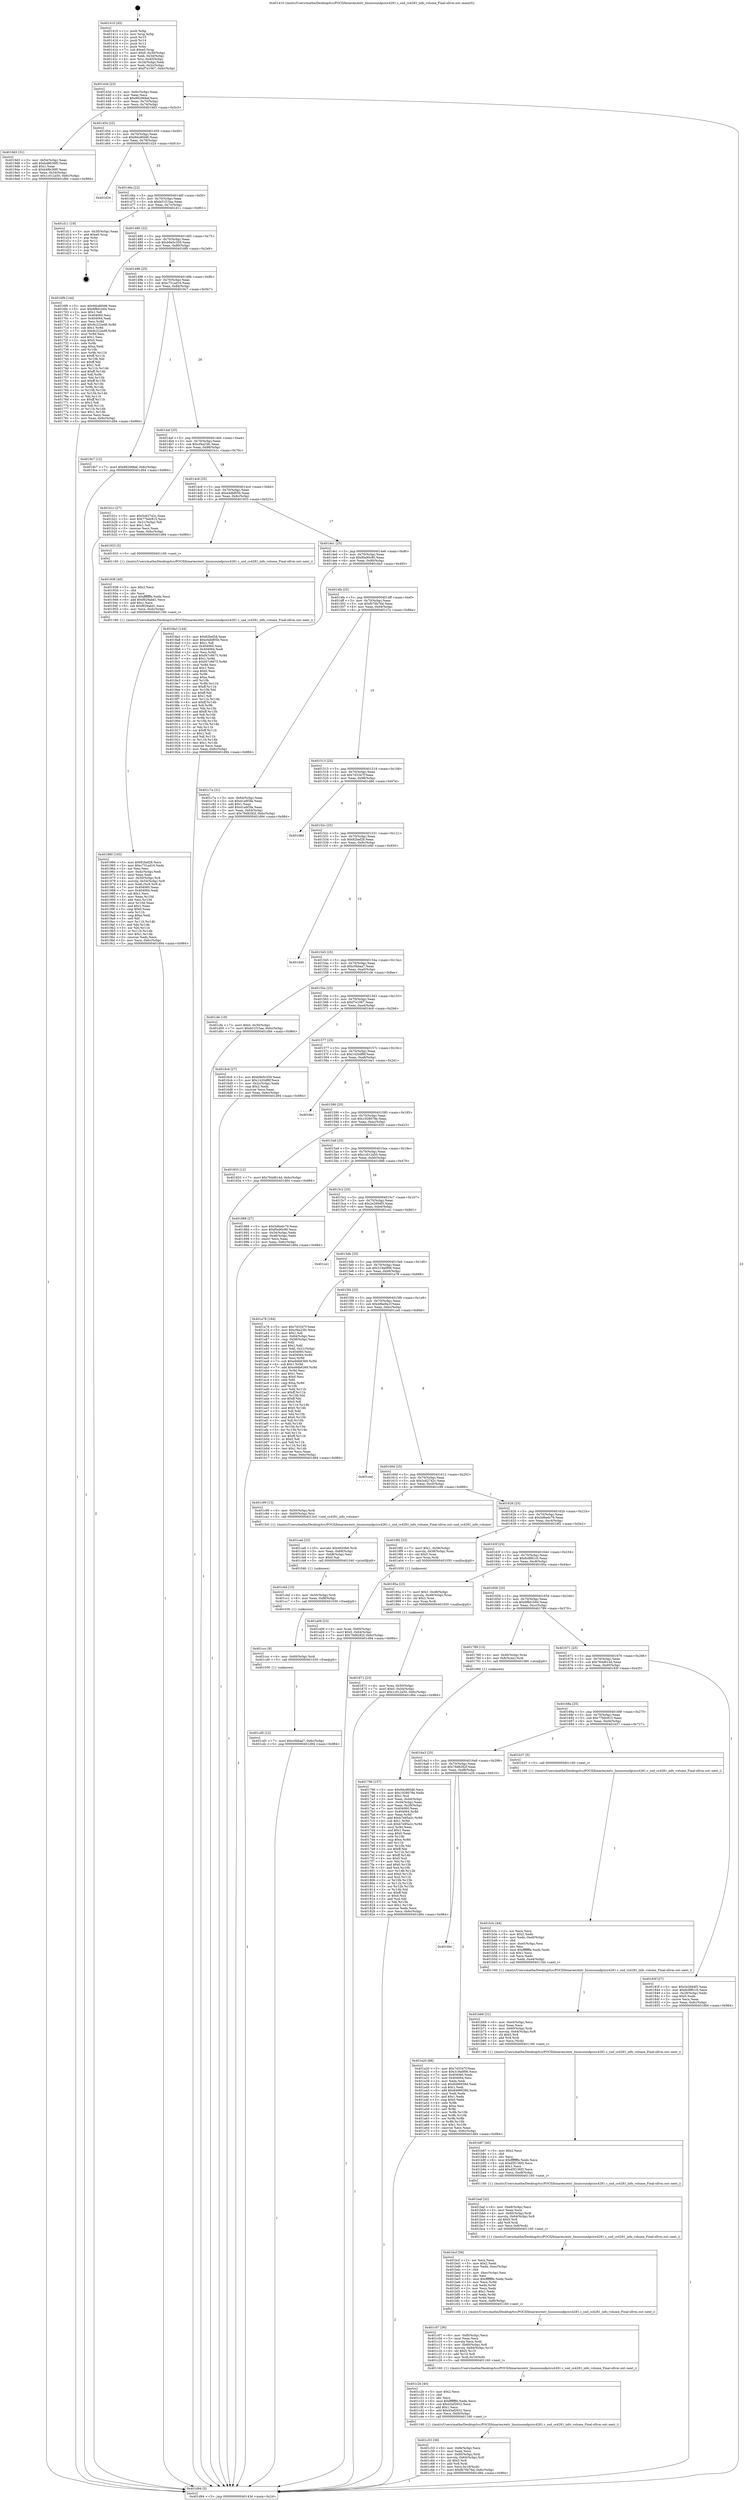 digraph "0x401410" {
  label = "0x401410 (/mnt/c/Users/mathe/Desktop/tcc/POCII/binaries/extr_linuxsoundpcics4281.c_snd_cs4281_info_volume_Final-ollvm.out::main(0))"
  labelloc = "t"
  node[shape=record]

  Entry [label="",width=0.3,height=0.3,shape=circle,fillcolor=black,style=filled]
  "0x40143d" [label="{
     0x40143d [23]\l
     | [instrs]\l
     &nbsp;&nbsp;0x40143d \<+3\>: mov -0x6c(%rbp),%eax\l
     &nbsp;&nbsp;0x401440 \<+2\>: mov %eax,%ecx\l
     &nbsp;&nbsp;0x401442 \<+6\>: sub $0x882068af,%ecx\l
     &nbsp;&nbsp;0x401448 \<+3\>: mov %eax,-0x70(%rbp)\l
     &nbsp;&nbsp;0x40144b \<+3\>: mov %ecx,-0x74(%rbp)\l
     &nbsp;&nbsp;0x40144e \<+6\>: je 00000000004019d3 \<main+0x5c3\>\l
  }"]
  "0x4019d3" [label="{
     0x4019d3 [31]\l
     | [instrs]\l
     &nbsp;&nbsp;0x4019d3 \<+3\>: mov -0x54(%rbp),%eax\l
     &nbsp;&nbsp;0x4019d6 \<+5\>: add $0xb48b36f0,%eax\l
     &nbsp;&nbsp;0x4019db \<+3\>: add $0x1,%eax\l
     &nbsp;&nbsp;0x4019de \<+5\>: sub $0xb48b36f0,%eax\l
     &nbsp;&nbsp;0x4019e3 \<+3\>: mov %eax,-0x54(%rbp)\l
     &nbsp;&nbsp;0x4019e6 \<+7\>: movl $0x1c012a50,-0x6c(%rbp)\l
     &nbsp;&nbsp;0x4019ed \<+5\>: jmp 0000000000401d94 \<main+0x984\>\l
  }"]
  "0x401454" [label="{
     0x401454 [22]\l
     | [instrs]\l
     &nbsp;&nbsp;0x401454 \<+5\>: jmp 0000000000401459 \<main+0x49\>\l
     &nbsp;&nbsp;0x401459 \<+3\>: mov -0x70(%rbp),%eax\l
     &nbsp;&nbsp;0x40145c \<+5\>: sub $0x9dcd60d6,%eax\l
     &nbsp;&nbsp;0x401461 \<+3\>: mov %eax,-0x78(%rbp)\l
     &nbsp;&nbsp;0x401464 \<+6\>: je 0000000000401d24 \<main+0x914\>\l
  }"]
  Exit [label="",width=0.3,height=0.3,shape=circle,fillcolor=black,style=filled,peripheries=2]
  "0x401d24" [label="{
     0x401d24\l
  }", style=dashed]
  "0x40146a" [label="{
     0x40146a [22]\l
     | [instrs]\l
     &nbsp;&nbsp;0x40146a \<+5\>: jmp 000000000040146f \<main+0x5f\>\l
     &nbsp;&nbsp;0x40146f \<+3\>: mov -0x70(%rbp),%eax\l
     &nbsp;&nbsp;0x401472 \<+5\>: sub $0xb51f15aa,%eax\l
     &nbsp;&nbsp;0x401477 \<+3\>: mov %eax,-0x7c(%rbp)\l
     &nbsp;&nbsp;0x40147a \<+6\>: je 0000000000401d11 \<main+0x901\>\l
  }"]
  "0x401cd5" [label="{
     0x401cd5 [12]\l
     | [instrs]\l
     &nbsp;&nbsp;0x401cd5 \<+7\>: movl $0xc0bbaa7,-0x6c(%rbp)\l
     &nbsp;&nbsp;0x401cdc \<+5\>: jmp 0000000000401d94 \<main+0x984\>\l
  }"]
  "0x401d11" [label="{
     0x401d11 [19]\l
     | [instrs]\l
     &nbsp;&nbsp;0x401d11 \<+3\>: mov -0x30(%rbp),%eax\l
     &nbsp;&nbsp;0x401d14 \<+7\>: add $0xe0,%rsp\l
     &nbsp;&nbsp;0x401d1b \<+1\>: pop %rbx\l
     &nbsp;&nbsp;0x401d1c \<+2\>: pop %r12\l
     &nbsp;&nbsp;0x401d1e \<+2\>: pop %r14\l
     &nbsp;&nbsp;0x401d20 \<+2\>: pop %r15\l
     &nbsp;&nbsp;0x401d22 \<+1\>: pop %rbp\l
     &nbsp;&nbsp;0x401d23 \<+1\>: ret\l
  }"]
  "0x401480" [label="{
     0x401480 [22]\l
     | [instrs]\l
     &nbsp;&nbsp;0x401480 \<+5\>: jmp 0000000000401485 \<main+0x75\>\l
     &nbsp;&nbsp;0x401485 \<+3\>: mov -0x70(%rbp),%eax\l
     &nbsp;&nbsp;0x401488 \<+5\>: sub $0xb9e5c359,%eax\l
     &nbsp;&nbsp;0x40148d \<+3\>: mov %eax,-0x80(%rbp)\l
     &nbsp;&nbsp;0x401490 \<+6\>: je 00000000004016f9 \<main+0x2e9\>\l
  }"]
  "0x401ccc" [label="{
     0x401ccc [9]\l
     | [instrs]\l
     &nbsp;&nbsp;0x401ccc \<+4\>: mov -0x60(%rbp),%rdi\l
     &nbsp;&nbsp;0x401cd0 \<+5\>: call 0000000000401030 \<free@plt\>\l
     | [calls]\l
     &nbsp;&nbsp;0x401030 \{1\} (unknown)\l
  }"]
  "0x4016f9" [label="{
     0x4016f9 [144]\l
     | [instrs]\l
     &nbsp;&nbsp;0x4016f9 \<+5\>: mov $0x9dcd60d6,%eax\l
     &nbsp;&nbsp;0x4016fe \<+5\>: mov $0x6f8d1b94,%ecx\l
     &nbsp;&nbsp;0x401703 \<+2\>: mov $0x1,%dl\l
     &nbsp;&nbsp;0x401705 \<+7\>: mov 0x404060,%esi\l
     &nbsp;&nbsp;0x40170c \<+7\>: mov 0x404064,%edi\l
     &nbsp;&nbsp;0x401713 \<+3\>: mov %esi,%r8d\l
     &nbsp;&nbsp;0x401716 \<+7\>: add $0x9c222ed9,%r8d\l
     &nbsp;&nbsp;0x40171d \<+4\>: sub $0x1,%r8d\l
     &nbsp;&nbsp;0x401721 \<+7\>: sub $0x9c222ed9,%r8d\l
     &nbsp;&nbsp;0x401728 \<+4\>: imul %r8d,%esi\l
     &nbsp;&nbsp;0x40172c \<+3\>: and $0x1,%esi\l
     &nbsp;&nbsp;0x40172f \<+3\>: cmp $0x0,%esi\l
     &nbsp;&nbsp;0x401732 \<+4\>: sete %r9b\l
     &nbsp;&nbsp;0x401736 \<+3\>: cmp $0xa,%edi\l
     &nbsp;&nbsp;0x401739 \<+4\>: setl %r10b\l
     &nbsp;&nbsp;0x40173d \<+3\>: mov %r9b,%r11b\l
     &nbsp;&nbsp;0x401740 \<+4\>: xor $0xff,%r11b\l
     &nbsp;&nbsp;0x401744 \<+3\>: mov %r10b,%bl\l
     &nbsp;&nbsp;0x401747 \<+3\>: xor $0xff,%bl\l
     &nbsp;&nbsp;0x40174a \<+3\>: xor $0x1,%dl\l
     &nbsp;&nbsp;0x40174d \<+3\>: mov %r11b,%r14b\l
     &nbsp;&nbsp;0x401750 \<+4\>: and $0xff,%r14b\l
     &nbsp;&nbsp;0x401754 \<+3\>: and %dl,%r9b\l
     &nbsp;&nbsp;0x401757 \<+3\>: mov %bl,%r15b\l
     &nbsp;&nbsp;0x40175a \<+4\>: and $0xff,%r15b\l
     &nbsp;&nbsp;0x40175e \<+3\>: and %dl,%r10b\l
     &nbsp;&nbsp;0x401761 \<+3\>: or %r9b,%r14b\l
     &nbsp;&nbsp;0x401764 \<+3\>: or %r10b,%r15b\l
     &nbsp;&nbsp;0x401767 \<+3\>: xor %r15b,%r14b\l
     &nbsp;&nbsp;0x40176a \<+3\>: or %bl,%r11b\l
     &nbsp;&nbsp;0x40176d \<+4\>: xor $0xff,%r11b\l
     &nbsp;&nbsp;0x401771 \<+3\>: or $0x1,%dl\l
     &nbsp;&nbsp;0x401774 \<+3\>: and %dl,%r11b\l
     &nbsp;&nbsp;0x401777 \<+3\>: or %r11b,%r14b\l
     &nbsp;&nbsp;0x40177a \<+4\>: test $0x1,%r14b\l
     &nbsp;&nbsp;0x40177e \<+3\>: cmovne %ecx,%eax\l
     &nbsp;&nbsp;0x401781 \<+3\>: mov %eax,-0x6c(%rbp)\l
     &nbsp;&nbsp;0x401784 \<+5\>: jmp 0000000000401d94 \<main+0x984\>\l
  }"]
  "0x401496" [label="{
     0x401496 [25]\l
     | [instrs]\l
     &nbsp;&nbsp;0x401496 \<+5\>: jmp 000000000040149b \<main+0x8b\>\l
     &nbsp;&nbsp;0x40149b \<+3\>: mov -0x70(%rbp),%eax\l
     &nbsp;&nbsp;0x40149e \<+5\>: sub $0xc731ad16,%eax\l
     &nbsp;&nbsp;0x4014a3 \<+6\>: mov %eax,-0x84(%rbp)\l
     &nbsp;&nbsp;0x4014a9 \<+6\>: je 00000000004019c7 \<main+0x5b7\>\l
  }"]
  "0x401cbd" [label="{
     0x401cbd [15]\l
     | [instrs]\l
     &nbsp;&nbsp;0x401cbd \<+4\>: mov -0x50(%rbp),%rdi\l
     &nbsp;&nbsp;0x401cc1 \<+6\>: mov %eax,-0xf8(%rbp)\l
     &nbsp;&nbsp;0x401cc7 \<+5\>: call 0000000000401030 \<free@plt\>\l
     | [calls]\l
     &nbsp;&nbsp;0x401030 \{1\} (unknown)\l
  }"]
  "0x4019c7" [label="{
     0x4019c7 [12]\l
     | [instrs]\l
     &nbsp;&nbsp;0x4019c7 \<+7\>: movl $0x882068af,-0x6c(%rbp)\l
     &nbsp;&nbsp;0x4019ce \<+5\>: jmp 0000000000401d94 \<main+0x984\>\l
  }"]
  "0x4014af" [label="{
     0x4014af [25]\l
     | [instrs]\l
     &nbsp;&nbsp;0x4014af \<+5\>: jmp 00000000004014b4 \<main+0xa4\>\l
     &nbsp;&nbsp;0x4014b4 \<+3\>: mov -0x70(%rbp),%eax\l
     &nbsp;&nbsp;0x4014b7 \<+5\>: sub $0xcf4a23fc,%eax\l
     &nbsp;&nbsp;0x4014bc \<+6\>: mov %eax,-0x88(%rbp)\l
     &nbsp;&nbsp;0x4014c2 \<+6\>: je 0000000000401b1c \<main+0x70c\>\l
  }"]
  "0x401ca6" [label="{
     0x401ca6 [23]\l
     | [instrs]\l
     &nbsp;&nbsp;0x401ca6 \<+10\>: movabs $0x4020b6,%rdi\l
     &nbsp;&nbsp;0x401cb0 \<+3\>: mov %eax,-0x68(%rbp)\l
     &nbsp;&nbsp;0x401cb3 \<+3\>: mov -0x68(%rbp),%esi\l
     &nbsp;&nbsp;0x401cb6 \<+2\>: mov $0x0,%al\l
     &nbsp;&nbsp;0x401cb8 \<+5\>: call 0000000000401040 \<printf@plt\>\l
     | [calls]\l
     &nbsp;&nbsp;0x401040 \{1\} (unknown)\l
  }"]
  "0x401b1c" [label="{
     0x401b1c [27]\l
     | [instrs]\l
     &nbsp;&nbsp;0x401b1c \<+5\>: mov $0x5c62742c,%eax\l
     &nbsp;&nbsp;0x401b21 \<+5\>: mov $0x77bdc915,%ecx\l
     &nbsp;&nbsp;0x401b26 \<+3\>: mov -0x21(%rbp),%dl\l
     &nbsp;&nbsp;0x401b29 \<+3\>: test $0x1,%dl\l
     &nbsp;&nbsp;0x401b2c \<+3\>: cmovne %ecx,%eax\l
     &nbsp;&nbsp;0x401b2f \<+3\>: mov %eax,-0x6c(%rbp)\l
     &nbsp;&nbsp;0x401b32 \<+5\>: jmp 0000000000401d94 \<main+0x984\>\l
  }"]
  "0x4014c8" [label="{
     0x4014c8 [25]\l
     | [instrs]\l
     &nbsp;&nbsp;0x4014c8 \<+5\>: jmp 00000000004014cd \<main+0xbd\>\l
     &nbsp;&nbsp;0x4014cd \<+3\>: mov -0x70(%rbp),%eax\l
     &nbsp;&nbsp;0x4014d0 \<+5\>: sub $0xe4dbf05b,%eax\l
     &nbsp;&nbsp;0x4014d5 \<+6\>: mov %eax,-0x8c(%rbp)\l
     &nbsp;&nbsp;0x4014db \<+6\>: je 0000000000401933 \<main+0x523\>\l
  }"]
  "0x401c53" [label="{
     0x401c53 [39]\l
     | [instrs]\l
     &nbsp;&nbsp;0x401c53 \<+6\>: mov -0xf4(%rbp),%ecx\l
     &nbsp;&nbsp;0x401c59 \<+3\>: imul %eax,%ecx\l
     &nbsp;&nbsp;0x401c5c \<+4\>: mov -0x60(%rbp),%rdi\l
     &nbsp;&nbsp;0x401c60 \<+4\>: movslq -0x64(%rbp),%r8\l
     &nbsp;&nbsp;0x401c64 \<+4\>: shl $0x5,%r8\l
     &nbsp;&nbsp;0x401c68 \<+3\>: add %r8,%rdi\l
     &nbsp;&nbsp;0x401c6b \<+3\>: mov %ecx,0x18(%rdi)\l
     &nbsp;&nbsp;0x401c6e \<+7\>: movl $0xfb76b76d,-0x6c(%rbp)\l
     &nbsp;&nbsp;0x401c75 \<+5\>: jmp 0000000000401d94 \<main+0x984\>\l
  }"]
  "0x401933" [label="{
     0x401933 [5]\l
     | [instrs]\l
     &nbsp;&nbsp;0x401933 \<+5\>: call 0000000000401160 \<next_i\>\l
     | [calls]\l
     &nbsp;&nbsp;0x401160 \{1\} (/mnt/c/Users/mathe/Desktop/tcc/POCII/binaries/extr_linuxsoundpcics4281.c_snd_cs4281_info_volume_Final-ollvm.out::next_i)\l
  }"]
  "0x4014e1" [label="{
     0x4014e1 [25]\l
     | [instrs]\l
     &nbsp;&nbsp;0x4014e1 \<+5\>: jmp 00000000004014e6 \<main+0xd6\>\l
     &nbsp;&nbsp;0x4014e6 \<+3\>: mov -0x70(%rbp),%eax\l
     &nbsp;&nbsp;0x4014e9 \<+5\>: sub $0xf0a90c80,%eax\l
     &nbsp;&nbsp;0x4014ee \<+6\>: mov %eax,-0x90(%rbp)\l
     &nbsp;&nbsp;0x4014f4 \<+6\>: je 00000000004018a3 \<main+0x493\>\l
  }"]
  "0x401c2b" [label="{
     0x401c2b [40]\l
     | [instrs]\l
     &nbsp;&nbsp;0x401c2b \<+5\>: mov $0x2,%ecx\l
     &nbsp;&nbsp;0x401c30 \<+1\>: cltd\l
     &nbsp;&nbsp;0x401c31 \<+2\>: idiv %ecx\l
     &nbsp;&nbsp;0x401c33 \<+6\>: imul $0xfffffffe,%edx,%ecx\l
     &nbsp;&nbsp;0x401c39 \<+6\>: sub $0x43af2652,%ecx\l
     &nbsp;&nbsp;0x401c3f \<+3\>: add $0x1,%ecx\l
     &nbsp;&nbsp;0x401c42 \<+6\>: add $0x43af2652,%ecx\l
     &nbsp;&nbsp;0x401c48 \<+6\>: mov %ecx,-0xf4(%rbp)\l
     &nbsp;&nbsp;0x401c4e \<+5\>: call 0000000000401160 \<next_i\>\l
     | [calls]\l
     &nbsp;&nbsp;0x401160 \{1\} (/mnt/c/Users/mathe/Desktop/tcc/POCII/binaries/extr_linuxsoundpcics4281.c_snd_cs4281_info_volume_Final-ollvm.out::next_i)\l
  }"]
  "0x4018a3" [label="{
     0x4018a3 [144]\l
     | [instrs]\l
     &nbsp;&nbsp;0x4018a3 \<+5\>: mov $0x82bef28,%eax\l
     &nbsp;&nbsp;0x4018a8 \<+5\>: mov $0xe4dbf05b,%ecx\l
     &nbsp;&nbsp;0x4018ad \<+2\>: mov $0x1,%dl\l
     &nbsp;&nbsp;0x4018af \<+7\>: mov 0x404060,%esi\l
     &nbsp;&nbsp;0x4018b6 \<+7\>: mov 0x404064,%edi\l
     &nbsp;&nbsp;0x4018bd \<+3\>: mov %esi,%r8d\l
     &nbsp;&nbsp;0x4018c0 \<+7\>: add $0xf47c6675,%r8d\l
     &nbsp;&nbsp;0x4018c7 \<+4\>: sub $0x1,%r8d\l
     &nbsp;&nbsp;0x4018cb \<+7\>: sub $0xf47c6675,%r8d\l
     &nbsp;&nbsp;0x4018d2 \<+4\>: imul %r8d,%esi\l
     &nbsp;&nbsp;0x4018d6 \<+3\>: and $0x1,%esi\l
     &nbsp;&nbsp;0x4018d9 \<+3\>: cmp $0x0,%esi\l
     &nbsp;&nbsp;0x4018dc \<+4\>: sete %r9b\l
     &nbsp;&nbsp;0x4018e0 \<+3\>: cmp $0xa,%edi\l
     &nbsp;&nbsp;0x4018e3 \<+4\>: setl %r10b\l
     &nbsp;&nbsp;0x4018e7 \<+3\>: mov %r9b,%r11b\l
     &nbsp;&nbsp;0x4018ea \<+4\>: xor $0xff,%r11b\l
     &nbsp;&nbsp;0x4018ee \<+3\>: mov %r10b,%bl\l
     &nbsp;&nbsp;0x4018f1 \<+3\>: xor $0xff,%bl\l
     &nbsp;&nbsp;0x4018f4 \<+3\>: xor $0x1,%dl\l
     &nbsp;&nbsp;0x4018f7 \<+3\>: mov %r11b,%r14b\l
     &nbsp;&nbsp;0x4018fa \<+4\>: and $0xff,%r14b\l
     &nbsp;&nbsp;0x4018fe \<+3\>: and %dl,%r9b\l
     &nbsp;&nbsp;0x401901 \<+3\>: mov %bl,%r15b\l
     &nbsp;&nbsp;0x401904 \<+4\>: and $0xff,%r15b\l
     &nbsp;&nbsp;0x401908 \<+3\>: and %dl,%r10b\l
     &nbsp;&nbsp;0x40190b \<+3\>: or %r9b,%r14b\l
     &nbsp;&nbsp;0x40190e \<+3\>: or %r10b,%r15b\l
     &nbsp;&nbsp;0x401911 \<+3\>: xor %r15b,%r14b\l
     &nbsp;&nbsp;0x401914 \<+3\>: or %bl,%r11b\l
     &nbsp;&nbsp;0x401917 \<+4\>: xor $0xff,%r11b\l
     &nbsp;&nbsp;0x40191b \<+3\>: or $0x1,%dl\l
     &nbsp;&nbsp;0x40191e \<+3\>: and %dl,%r11b\l
     &nbsp;&nbsp;0x401921 \<+3\>: or %r11b,%r14b\l
     &nbsp;&nbsp;0x401924 \<+4\>: test $0x1,%r14b\l
     &nbsp;&nbsp;0x401928 \<+3\>: cmovne %ecx,%eax\l
     &nbsp;&nbsp;0x40192b \<+3\>: mov %eax,-0x6c(%rbp)\l
     &nbsp;&nbsp;0x40192e \<+5\>: jmp 0000000000401d94 \<main+0x984\>\l
  }"]
  "0x4014fa" [label="{
     0x4014fa [25]\l
     | [instrs]\l
     &nbsp;&nbsp;0x4014fa \<+5\>: jmp 00000000004014ff \<main+0xef\>\l
     &nbsp;&nbsp;0x4014ff \<+3\>: mov -0x70(%rbp),%eax\l
     &nbsp;&nbsp;0x401502 \<+5\>: sub $0xfb76b76d,%eax\l
     &nbsp;&nbsp;0x401507 \<+6\>: mov %eax,-0x94(%rbp)\l
     &nbsp;&nbsp;0x40150d \<+6\>: je 0000000000401c7a \<main+0x86a\>\l
  }"]
  "0x401c07" [label="{
     0x401c07 [36]\l
     | [instrs]\l
     &nbsp;&nbsp;0x401c07 \<+6\>: mov -0xf0(%rbp),%ecx\l
     &nbsp;&nbsp;0x401c0d \<+3\>: imul %eax,%ecx\l
     &nbsp;&nbsp;0x401c10 \<+3\>: movslq %ecx,%rdi\l
     &nbsp;&nbsp;0x401c13 \<+4\>: mov -0x60(%rbp),%r8\l
     &nbsp;&nbsp;0x401c17 \<+4\>: movslq -0x64(%rbp),%r10\l
     &nbsp;&nbsp;0x401c1b \<+4\>: shl $0x5,%r10\l
     &nbsp;&nbsp;0x401c1f \<+3\>: add %r10,%r8\l
     &nbsp;&nbsp;0x401c22 \<+4\>: mov %rdi,0x10(%r8)\l
     &nbsp;&nbsp;0x401c26 \<+5\>: call 0000000000401160 \<next_i\>\l
     | [calls]\l
     &nbsp;&nbsp;0x401160 \{1\} (/mnt/c/Users/mathe/Desktop/tcc/POCII/binaries/extr_linuxsoundpcics4281.c_snd_cs4281_info_volume_Final-ollvm.out::next_i)\l
  }"]
  "0x401c7a" [label="{
     0x401c7a [31]\l
     | [instrs]\l
     &nbsp;&nbsp;0x401c7a \<+3\>: mov -0x64(%rbp),%eax\l
     &nbsp;&nbsp;0x401c7d \<+5\>: sub $0xd1a6f3fa,%eax\l
     &nbsp;&nbsp;0x401c82 \<+3\>: add $0x1,%eax\l
     &nbsp;&nbsp;0x401c85 \<+5\>: add $0xd1a6f3fa,%eax\l
     &nbsp;&nbsp;0x401c8a \<+3\>: mov %eax,-0x64(%rbp)\l
     &nbsp;&nbsp;0x401c8d \<+7\>: movl $0x79d8282f,-0x6c(%rbp)\l
     &nbsp;&nbsp;0x401c94 \<+5\>: jmp 0000000000401d94 \<main+0x984\>\l
  }"]
  "0x401513" [label="{
     0x401513 [25]\l
     | [instrs]\l
     &nbsp;&nbsp;0x401513 \<+5\>: jmp 0000000000401518 \<main+0x108\>\l
     &nbsp;&nbsp;0x401518 \<+3\>: mov -0x70(%rbp),%eax\l
     &nbsp;&nbsp;0x40151b \<+5\>: sub $0x7d3347f,%eax\l
     &nbsp;&nbsp;0x401520 \<+6\>: mov %eax,-0x98(%rbp)\l
     &nbsp;&nbsp;0x401526 \<+6\>: je 0000000000401d8d \<main+0x97d\>\l
  }"]
  "0x401bcf" [label="{
     0x401bcf [56]\l
     | [instrs]\l
     &nbsp;&nbsp;0x401bcf \<+2\>: xor %ecx,%ecx\l
     &nbsp;&nbsp;0x401bd1 \<+5\>: mov $0x2,%edx\l
     &nbsp;&nbsp;0x401bd6 \<+6\>: mov %edx,-0xec(%rbp)\l
     &nbsp;&nbsp;0x401bdc \<+1\>: cltd\l
     &nbsp;&nbsp;0x401bdd \<+6\>: mov -0xec(%rbp),%esi\l
     &nbsp;&nbsp;0x401be3 \<+2\>: idiv %esi\l
     &nbsp;&nbsp;0x401be5 \<+6\>: imul $0xfffffffe,%edx,%edx\l
     &nbsp;&nbsp;0x401beb \<+3\>: mov %ecx,%r9d\l
     &nbsp;&nbsp;0x401bee \<+3\>: sub %edx,%r9d\l
     &nbsp;&nbsp;0x401bf1 \<+2\>: mov %ecx,%edx\l
     &nbsp;&nbsp;0x401bf3 \<+3\>: sub $0x1,%edx\l
     &nbsp;&nbsp;0x401bf6 \<+3\>: add %edx,%r9d\l
     &nbsp;&nbsp;0x401bf9 \<+3\>: sub %r9d,%ecx\l
     &nbsp;&nbsp;0x401bfc \<+6\>: mov %ecx,-0xf0(%rbp)\l
     &nbsp;&nbsp;0x401c02 \<+5\>: call 0000000000401160 \<next_i\>\l
     | [calls]\l
     &nbsp;&nbsp;0x401160 \{1\} (/mnt/c/Users/mathe/Desktop/tcc/POCII/binaries/extr_linuxsoundpcics4281.c_snd_cs4281_info_volume_Final-ollvm.out::next_i)\l
  }"]
  "0x401d8d" [label="{
     0x401d8d\l
  }", style=dashed]
  "0x40152c" [label="{
     0x40152c [25]\l
     | [instrs]\l
     &nbsp;&nbsp;0x40152c \<+5\>: jmp 0000000000401531 \<main+0x121\>\l
     &nbsp;&nbsp;0x401531 \<+3\>: mov -0x70(%rbp),%eax\l
     &nbsp;&nbsp;0x401534 \<+5\>: sub $0x82bef28,%eax\l
     &nbsp;&nbsp;0x401539 \<+6\>: mov %eax,-0x9c(%rbp)\l
     &nbsp;&nbsp;0x40153f \<+6\>: je 0000000000401d40 \<main+0x930\>\l
  }"]
  "0x401baf" [label="{
     0x401baf [32]\l
     | [instrs]\l
     &nbsp;&nbsp;0x401baf \<+6\>: mov -0xe8(%rbp),%ecx\l
     &nbsp;&nbsp;0x401bb5 \<+3\>: imul %eax,%ecx\l
     &nbsp;&nbsp;0x401bb8 \<+4\>: mov -0x60(%rbp),%rdi\l
     &nbsp;&nbsp;0x401bbc \<+4\>: movslq -0x64(%rbp),%r8\l
     &nbsp;&nbsp;0x401bc0 \<+4\>: shl $0x5,%r8\l
     &nbsp;&nbsp;0x401bc4 \<+3\>: add %r8,%rdi\l
     &nbsp;&nbsp;0x401bc7 \<+3\>: mov %ecx,0x8(%rdi)\l
     &nbsp;&nbsp;0x401bca \<+5\>: call 0000000000401160 \<next_i\>\l
     | [calls]\l
     &nbsp;&nbsp;0x401160 \{1\} (/mnt/c/Users/mathe/Desktop/tcc/POCII/binaries/extr_linuxsoundpcics4281.c_snd_cs4281_info_volume_Final-ollvm.out::next_i)\l
  }"]
  "0x401d40" [label="{
     0x401d40\l
  }", style=dashed]
  "0x401545" [label="{
     0x401545 [25]\l
     | [instrs]\l
     &nbsp;&nbsp;0x401545 \<+5\>: jmp 000000000040154a \<main+0x13a\>\l
     &nbsp;&nbsp;0x40154a \<+3\>: mov -0x70(%rbp),%eax\l
     &nbsp;&nbsp;0x40154d \<+5\>: sub $0xc0bbaa7,%eax\l
     &nbsp;&nbsp;0x401552 \<+6\>: mov %eax,-0xa0(%rbp)\l
     &nbsp;&nbsp;0x401558 \<+6\>: je 0000000000401cfe \<main+0x8ee\>\l
  }"]
  "0x401b87" [label="{
     0x401b87 [40]\l
     | [instrs]\l
     &nbsp;&nbsp;0x401b87 \<+5\>: mov $0x2,%ecx\l
     &nbsp;&nbsp;0x401b8c \<+1\>: cltd\l
     &nbsp;&nbsp;0x401b8d \<+2\>: idiv %ecx\l
     &nbsp;&nbsp;0x401b8f \<+6\>: imul $0xfffffffe,%edx,%ecx\l
     &nbsp;&nbsp;0x401b95 \<+6\>: sub $0xd5f136f3,%ecx\l
     &nbsp;&nbsp;0x401b9b \<+3\>: add $0x1,%ecx\l
     &nbsp;&nbsp;0x401b9e \<+6\>: add $0xd5f136f3,%ecx\l
     &nbsp;&nbsp;0x401ba4 \<+6\>: mov %ecx,-0xe8(%rbp)\l
     &nbsp;&nbsp;0x401baa \<+5\>: call 0000000000401160 \<next_i\>\l
     | [calls]\l
     &nbsp;&nbsp;0x401160 \{1\} (/mnt/c/Users/mathe/Desktop/tcc/POCII/binaries/extr_linuxsoundpcics4281.c_snd_cs4281_info_volume_Final-ollvm.out::next_i)\l
  }"]
  "0x401cfe" [label="{
     0x401cfe [19]\l
     | [instrs]\l
     &nbsp;&nbsp;0x401cfe \<+7\>: movl $0x0,-0x30(%rbp)\l
     &nbsp;&nbsp;0x401d05 \<+7\>: movl $0xb51f15aa,-0x6c(%rbp)\l
     &nbsp;&nbsp;0x401d0c \<+5\>: jmp 0000000000401d94 \<main+0x984\>\l
  }"]
  "0x40155e" [label="{
     0x40155e [25]\l
     | [instrs]\l
     &nbsp;&nbsp;0x40155e \<+5\>: jmp 0000000000401563 \<main+0x153\>\l
     &nbsp;&nbsp;0x401563 \<+3\>: mov -0x70(%rbp),%eax\l
     &nbsp;&nbsp;0x401566 \<+5\>: sub $0xf7e1067,%eax\l
     &nbsp;&nbsp;0x40156b \<+6\>: mov %eax,-0xa4(%rbp)\l
     &nbsp;&nbsp;0x401571 \<+6\>: je 00000000004016c6 \<main+0x2b6\>\l
  }"]
  "0x401b68" [label="{
     0x401b68 [31]\l
     | [instrs]\l
     &nbsp;&nbsp;0x401b68 \<+6\>: mov -0xe4(%rbp),%ecx\l
     &nbsp;&nbsp;0x401b6e \<+3\>: imul %eax,%ecx\l
     &nbsp;&nbsp;0x401b71 \<+4\>: mov -0x60(%rbp),%rdi\l
     &nbsp;&nbsp;0x401b75 \<+4\>: movslq -0x64(%rbp),%r8\l
     &nbsp;&nbsp;0x401b79 \<+4\>: shl $0x5,%r8\l
     &nbsp;&nbsp;0x401b7d \<+3\>: add %r8,%rdi\l
     &nbsp;&nbsp;0x401b80 \<+2\>: mov %ecx,(%rdi)\l
     &nbsp;&nbsp;0x401b82 \<+5\>: call 0000000000401160 \<next_i\>\l
     | [calls]\l
     &nbsp;&nbsp;0x401160 \{1\} (/mnt/c/Users/mathe/Desktop/tcc/POCII/binaries/extr_linuxsoundpcics4281.c_snd_cs4281_info_volume_Final-ollvm.out::next_i)\l
  }"]
  "0x4016c6" [label="{
     0x4016c6 [27]\l
     | [instrs]\l
     &nbsp;&nbsp;0x4016c6 \<+5\>: mov $0xb9e5c359,%eax\l
     &nbsp;&nbsp;0x4016cb \<+5\>: mov $0x1420df6f,%ecx\l
     &nbsp;&nbsp;0x4016d0 \<+3\>: mov -0x2c(%rbp),%edx\l
     &nbsp;&nbsp;0x4016d3 \<+3\>: cmp $0x2,%edx\l
     &nbsp;&nbsp;0x4016d6 \<+3\>: cmovne %ecx,%eax\l
     &nbsp;&nbsp;0x4016d9 \<+3\>: mov %eax,-0x6c(%rbp)\l
     &nbsp;&nbsp;0x4016dc \<+5\>: jmp 0000000000401d94 \<main+0x984\>\l
  }"]
  "0x401577" [label="{
     0x401577 [25]\l
     | [instrs]\l
     &nbsp;&nbsp;0x401577 \<+5\>: jmp 000000000040157c \<main+0x16c\>\l
     &nbsp;&nbsp;0x40157c \<+3\>: mov -0x70(%rbp),%eax\l
     &nbsp;&nbsp;0x40157f \<+5\>: sub $0x1420df6f,%eax\l
     &nbsp;&nbsp;0x401584 \<+6\>: mov %eax,-0xa8(%rbp)\l
     &nbsp;&nbsp;0x40158a \<+6\>: je 00000000004016e1 \<main+0x2d1\>\l
  }"]
  "0x401d94" [label="{
     0x401d94 [5]\l
     | [instrs]\l
     &nbsp;&nbsp;0x401d94 \<+5\>: jmp 000000000040143d \<main+0x2d\>\l
  }"]
  "0x401410" [label="{
     0x401410 [45]\l
     | [instrs]\l
     &nbsp;&nbsp;0x401410 \<+1\>: push %rbp\l
     &nbsp;&nbsp;0x401411 \<+3\>: mov %rsp,%rbp\l
     &nbsp;&nbsp;0x401414 \<+2\>: push %r15\l
     &nbsp;&nbsp;0x401416 \<+2\>: push %r14\l
     &nbsp;&nbsp;0x401418 \<+2\>: push %r12\l
     &nbsp;&nbsp;0x40141a \<+1\>: push %rbx\l
     &nbsp;&nbsp;0x40141b \<+7\>: sub $0xe0,%rsp\l
     &nbsp;&nbsp;0x401422 \<+7\>: movl $0x0,-0x30(%rbp)\l
     &nbsp;&nbsp;0x401429 \<+3\>: mov %edi,-0x34(%rbp)\l
     &nbsp;&nbsp;0x40142c \<+4\>: mov %rsi,-0x40(%rbp)\l
     &nbsp;&nbsp;0x401430 \<+3\>: mov -0x34(%rbp),%edi\l
     &nbsp;&nbsp;0x401433 \<+3\>: mov %edi,-0x2c(%rbp)\l
     &nbsp;&nbsp;0x401436 \<+7\>: movl $0xf7e1067,-0x6c(%rbp)\l
  }"]
  "0x401b3c" [label="{
     0x401b3c [44]\l
     | [instrs]\l
     &nbsp;&nbsp;0x401b3c \<+2\>: xor %ecx,%ecx\l
     &nbsp;&nbsp;0x401b3e \<+5\>: mov $0x2,%edx\l
     &nbsp;&nbsp;0x401b43 \<+6\>: mov %edx,-0xe0(%rbp)\l
     &nbsp;&nbsp;0x401b49 \<+1\>: cltd\l
     &nbsp;&nbsp;0x401b4a \<+6\>: mov -0xe0(%rbp),%esi\l
     &nbsp;&nbsp;0x401b50 \<+2\>: idiv %esi\l
     &nbsp;&nbsp;0x401b52 \<+6\>: imul $0xfffffffe,%edx,%edx\l
     &nbsp;&nbsp;0x401b58 \<+3\>: sub $0x1,%ecx\l
     &nbsp;&nbsp;0x401b5b \<+2\>: sub %ecx,%edx\l
     &nbsp;&nbsp;0x401b5d \<+6\>: mov %edx,-0xe4(%rbp)\l
     &nbsp;&nbsp;0x401b63 \<+5\>: call 0000000000401160 \<next_i\>\l
     | [calls]\l
     &nbsp;&nbsp;0x401160 \{1\} (/mnt/c/Users/mathe/Desktop/tcc/POCII/binaries/extr_linuxsoundpcics4281.c_snd_cs4281_info_volume_Final-ollvm.out::next_i)\l
  }"]
  "0x4016e1" [label="{
     0x4016e1\l
  }", style=dashed]
  "0x401590" [label="{
     0x401590 [25]\l
     | [instrs]\l
     &nbsp;&nbsp;0x401590 \<+5\>: jmp 0000000000401595 \<main+0x185\>\l
     &nbsp;&nbsp;0x401595 \<+3\>: mov -0x70(%rbp),%eax\l
     &nbsp;&nbsp;0x401598 \<+5\>: sub $0x1928078e,%eax\l
     &nbsp;&nbsp;0x40159d \<+6\>: mov %eax,-0xac(%rbp)\l
     &nbsp;&nbsp;0x4015a3 \<+6\>: je 0000000000401833 \<main+0x423\>\l
  }"]
  "0x4016bc" [label="{
     0x4016bc\l
  }", style=dashed]
  "0x401833" [label="{
     0x401833 [12]\l
     | [instrs]\l
     &nbsp;&nbsp;0x401833 \<+7\>: movl $0x764d614d,-0x6c(%rbp)\l
     &nbsp;&nbsp;0x40183a \<+5\>: jmp 0000000000401d94 \<main+0x984\>\l
  }"]
  "0x4015a9" [label="{
     0x4015a9 [25]\l
     | [instrs]\l
     &nbsp;&nbsp;0x4015a9 \<+5\>: jmp 00000000004015ae \<main+0x19e\>\l
     &nbsp;&nbsp;0x4015ae \<+3\>: mov -0x70(%rbp),%eax\l
     &nbsp;&nbsp;0x4015b1 \<+5\>: sub $0x1c012a50,%eax\l
     &nbsp;&nbsp;0x4015b6 \<+6\>: mov %eax,-0xb0(%rbp)\l
     &nbsp;&nbsp;0x4015bc \<+6\>: je 0000000000401888 \<main+0x478\>\l
  }"]
  "0x401a20" [label="{
     0x401a20 [88]\l
     | [instrs]\l
     &nbsp;&nbsp;0x401a20 \<+5\>: mov $0x7d3347f,%eax\l
     &nbsp;&nbsp;0x401a25 \<+5\>: mov $0x319a0f06,%ecx\l
     &nbsp;&nbsp;0x401a2a \<+7\>: mov 0x404060,%edx\l
     &nbsp;&nbsp;0x401a31 \<+7\>: mov 0x404064,%esi\l
     &nbsp;&nbsp;0x401a38 \<+2\>: mov %edx,%edi\l
     &nbsp;&nbsp;0x401a3a \<+6\>: sub $0x8496938d,%edi\l
     &nbsp;&nbsp;0x401a40 \<+3\>: sub $0x1,%edi\l
     &nbsp;&nbsp;0x401a43 \<+6\>: add $0x8496938d,%edi\l
     &nbsp;&nbsp;0x401a49 \<+3\>: imul %edi,%edx\l
     &nbsp;&nbsp;0x401a4c \<+3\>: and $0x1,%edx\l
     &nbsp;&nbsp;0x401a4f \<+3\>: cmp $0x0,%edx\l
     &nbsp;&nbsp;0x401a52 \<+4\>: sete %r8b\l
     &nbsp;&nbsp;0x401a56 \<+3\>: cmp $0xa,%esi\l
     &nbsp;&nbsp;0x401a59 \<+4\>: setl %r9b\l
     &nbsp;&nbsp;0x401a5d \<+3\>: mov %r8b,%r10b\l
     &nbsp;&nbsp;0x401a60 \<+3\>: and %r9b,%r10b\l
     &nbsp;&nbsp;0x401a63 \<+3\>: xor %r9b,%r8b\l
     &nbsp;&nbsp;0x401a66 \<+3\>: or %r8b,%r10b\l
     &nbsp;&nbsp;0x401a69 \<+4\>: test $0x1,%r10b\l
     &nbsp;&nbsp;0x401a6d \<+3\>: cmovne %ecx,%eax\l
     &nbsp;&nbsp;0x401a70 \<+3\>: mov %eax,-0x6c(%rbp)\l
     &nbsp;&nbsp;0x401a73 \<+5\>: jmp 0000000000401d94 \<main+0x984\>\l
  }"]
  "0x401888" [label="{
     0x401888 [27]\l
     | [instrs]\l
     &nbsp;&nbsp;0x401888 \<+5\>: mov $0x5d6edc79,%eax\l
     &nbsp;&nbsp;0x40188d \<+5\>: mov $0xf0a90c80,%ecx\l
     &nbsp;&nbsp;0x401892 \<+3\>: mov -0x54(%rbp),%edx\l
     &nbsp;&nbsp;0x401895 \<+3\>: cmp -0x48(%rbp),%edx\l
     &nbsp;&nbsp;0x401898 \<+3\>: cmovl %ecx,%eax\l
     &nbsp;&nbsp;0x40189b \<+3\>: mov %eax,-0x6c(%rbp)\l
     &nbsp;&nbsp;0x40189e \<+5\>: jmp 0000000000401d94 \<main+0x984\>\l
  }"]
  "0x4015c2" [label="{
     0x4015c2 [25]\l
     | [instrs]\l
     &nbsp;&nbsp;0x4015c2 \<+5\>: jmp 00000000004015c7 \<main+0x1b7\>\l
     &nbsp;&nbsp;0x4015c7 \<+3\>: mov -0x70(%rbp),%eax\l
     &nbsp;&nbsp;0x4015ca \<+5\>: sub $0x2e2694f3,%eax\l
     &nbsp;&nbsp;0x4015cf \<+6\>: mov %eax,-0xb4(%rbp)\l
     &nbsp;&nbsp;0x4015d5 \<+6\>: je 0000000000401ce1 \<main+0x8d1\>\l
  }"]
  "0x4016a3" [label="{
     0x4016a3 [25]\l
     | [instrs]\l
     &nbsp;&nbsp;0x4016a3 \<+5\>: jmp 00000000004016a8 \<main+0x298\>\l
     &nbsp;&nbsp;0x4016a8 \<+3\>: mov -0x70(%rbp),%eax\l
     &nbsp;&nbsp;0x4016ab \<+5\>: sub $0x79d8282f,%eax\l
     &nbsp;&nbsp;0x4016b0 \<+6\>: mov %eax,-0xd8(%rbp)\l
     &nbsp;&nbsp;0x4016b6 \<+6\>: je 0000000000401a20 \<main+0x610\>\l
  }"]
  "0x401ce1" [label="{
     0x401ce1\l
  }", style=dashed]
  "0x4015db" [label="{
     0x4015db [25]\l
     | [instrs]\l
     &nbsp;&nbsp;0x4015db \<+5\>: jmp 00000000004015e0 \<main+0x1d0\>\l
     &nbsp;&nbsp;0x4015e0 \<+3\>: mov -0x70(%rbp),%eax\l
     &nbsp;&nbsp;0x4015e3 \<+5\>: sub $0x319a0f06,%eax\l
     &nbsp;&nbsp;0x4015e8 \<+6\>: mov %eax,-0xb8(%rbp)\l
     &nbsp;&nbsp;0x4015ee \<+6\>: je 0000000000401a78 \<main+0x668\>\l
  }"]
  "0x401b37" [label="{
     0x401b37 [5]\l
     | [instrs]\l
     &nbsp;&nbsp;0x401b37 \<+5\>: call 0000000000401160 \<next_i\>\l
     | [calls]\l
     &nbsp;&nbsp;0x401160 \{1\} (/mnt/c/Users/mathe/Desktop/tcc/POCII/binaries/extr_linuxsoundpcics4281.c_snd_cs4281_info_volume_Final-ollvm.out::next_i)\l
  }"]
  "0x401a78" [label="{
     0x401a78 [164]\l
     | [instrs]\l
     &nbsp;&nbsp;0x401a78 \<+5\>: mov $0x7d3347f,%eax\l
     &nbsp;&nbsp;0x401a7d \<+5\>: mov $0xcf4a23fc,%ecx\l
     &nbsp;&nbsp;0x401a82 \<+2\>: mov $0x1,%dl\l
     &nbsp;&nbsp;0x401a84 \<+3\>: mov -0x64(%rbp),%esi\l
     &nbsp;&nbsp;0x401a87 \<+3\>: cmp -0x58(%rbp),%esi\l
     &nbsp;&nbsp;0x401a8a \<+4\>: setl %dil\l
     &nbsp;&nbsp;0x401a8e \<+4\>: and $0x1,%dil\l
     &nbsp;&nbsp;0x401a92 \<+4\>: mov %dil,-0x21(%rbp)\l
     &nbsp;&nbsp;0x401a96 \<+7\>: mov 0x404060,%esi\l
     &nbsp;&nbsp;0x401a9d \<+8\>: mov 0x404064,%r8d\l
     &nbsp;&nbsp;0x401aa5 \<+3\>: mov %esi,%r9d\l
     &nbsp;&nbsp;0x401aa8 \<+7\>: sub $0xe9db6369,%r9d\l
     &nbsp;&nbsp;0x401aaf \<+4\>: sub $0x1,%r9d\l
     &nbsp;&nbsp;0x401ab3 \<+7\>: add $0xe9db6369,%r9d\l
     &nbsp;&nbsp;0x401aba \<+4\>: imul %r9d,%esi\l
     &nbsp;&nbsp;0x401abe \<+3\>: and $0x1,%esi\l
     &nbsp;&nbsp;0x401ac1 \<+3\>: cmp $0x0,%esi\l
     &nbsp;&nbsp;0x401ac4 \<+4\>: sete %dil\l
     &nbsp;&nbsp;0x401ac8 \<+4\>: cmp $0xa,%r8d\l
     &nbsp;&nbsp;0x401acc \<+4\>: setl %r10b\l
     &nbsp;&nbsp;0x401ad0 \<+3\>: mov %dil,%r11b\l
     &nbsp;&nbsp;0x401ad3 \<+4\>: xor $0xff,%r11b\l
     &nbsp;&nbsp;0x401ad7 \<+3\>: mov %r10b,%bl\l
     &nbsp;&nbsp;0x401ada \<+3\>: xor $0xff,%bl\l
     &nbsp;&nbsp;0x401add \<+3\>: xor $0x0,%dl\l
     &nbsp;&nbsp;0x401ae0 \<+3\>: mov %r11b,%r14b\l
     &nbsp;&nbsp;0x401ae3 \<+4\>: and $0x0,%r14b\l
     &nbsp;&nbsp;0x401ae7 \<+3\>: and %dl,%dil\l
     &nbsp;&nbsp;0x401aea \<+3\>: mov %bl,%r15b\l
     &nbsp;&nbsp;0x401aed \<+4\>: and $0x0,%r15b\l
     &nbsp;&nbsp;0x401af1 \<+3\>: and %dl,%r10b\l
     &nbsp;&nbsp;0x401af4 \<+3\>: or %dil,%r14b\l
     &nbsp;&nbsp;0x401af7 \<+3\>: or %r10b,%r15b\l
     &nbsp;&nbsp;0x401afa \<+3\>: xor %r15b,%r14b\l
     &nbsp;&nbsp;0x401afd \<+3\>: or %bl,%r11b\l
     &nbsp;&nbsp;0x401b00 \<+4\>: xor $0xff,%r11b\l
     &nbsp;&nbsp;0x401b04 \<+3\>: or $0x0,%dl\l
     &nbsp;&nbsp;0x401b07 \<+3\>: and %dl,%r11b\l
     &nbsp;&nbsp;0x401b0a \<+3\>: or %r11b,%r14b\l
     &nbsp;&nbsp;0x401b0d \<+4\>: test $0x1,%r14b\l
     &nbsp;&nbsp;0x401b11 \<+3\>: cmovne %ecx,%eax\l
     &nbsp;&nbsp;0x401b14 \<+3\>: mov %eax,-0x6c(%rbp)\l
     &nbsp;&nbsp;0x401b17 \<+5\>: jmp 0000000000401d94 \<main+0x984\>\l
  }"]
  "0x4015f4" [label="{
     0x4015f4 [25]\l
     | [instrs]\l
     &nbsp;&nbsp;0x4015f4 \<+5\>: jmp 00000000004015f9 \<main+0x1e9\>\l
     &nbsp;&nbsp;0x4015f9 \<+3\>: mov -0x70(%rbp),%eax\l
     &nbsp;&nbsp;0x4015fc \<+5\>: sub $0x49be9a1f,%eax\l
     &nbsp;&nbsp;0x401601 \<+6\>: mov %eax,-0xbc(%rbp)\l
     &nbsp;&nbsp;0x401607 \<+6\>: je 0000000000401ced \<main+0x8dd\>\l
  }"]
  "0x401a09" [label="{
     0x401a09 [23]\l
     | [instrs]\l
     &nbsp;&nbsp;0x401a09 \<+4\>: mov %rax,-0x60(%rbp)\l
     &nbsp;&nbsp;0x401a0d \<+7\>: movl $0x0,-0x64(%rbp)\l
     &nbsp;&nbsp;0x401a14 \<+7\>: movl $0x79d8282f,-0x6c(%rbp)\l
     &nbsp;&nbsp;0x401a1b \<+5\>: jmp 0000000000401d94 \<main+0x984\>\l
  }"]
  "0x401ced" [label="{
     0x401ced\l
  }", style=dashed]
  "0x40160d" [label="{
     0x40160d [25]\l
     | [instrs]\l
     &nbsp;&nbsp;0x40160d \<+5\>: jmp 0000000000401612 \<main+0x202\>\l
     &nbsp;&nbsp;0x401612 \<+3\>: mov -0x70(%rbp),%eax\l
     &nbsp;&nbsp;0x401615 \<+5\>: sub $0x5c62742c,%eax\l
     &nbsp;&nbsp;0x40161a \<+6\>: mov %eax,-0xc0(%rbp)\l
     &nbsp;&nbsp;0x401620 \<+6\>: je 0000000000401c99 \<main+0x889\>\l
  }"]
  "0x401960" [label="{
     0x401960 [103]\l
     | [instrs]\l
     &nbsp;&nbsp;0x401960 \<+5\>: mov $0x82bef28,%ecx\l
     &nbsp;&nbsp;0x401965 \<+5\>: mov $0xc731ad16,%edx\l
     &nbsp;&nbsp;0x40196a \<+2\>: xor %esi,%esi\l
     &nbsp;&nbsp;0x40196c \<+6\>: mov -0xdc(%rbp),%edi\l
     &nbsp;&nbsp;0x401972 \<+3\>: imul %eax,%edi\l
     &nbsp;&nbsp;0x401975 \<+4\>: mov -0x50(%rbp),%r8\l
     &nbsp;&nbsp;0x401979 \<+4\>: movslq -0x54(%rbp),%r9\l
     &nbsp;&nbsp;0x40197d \<+4\>: mov %edi,(%r8,%r9,4)\l
     &nbsp;&nbsp;0x401981 \<+7\>: mov 0x404060,%eax\l
     &nbsp;&nbsp;0x401988 \<+7\>: mov 0x404064,%edi\l
     &nbsp;&nbsp;0x40198f \<+3\>: sub $0x1,%esi\l
     &nbsp;&nbsp;0x401992 \<+3\>: mov %eax,%r10d\l
     &nbsp;&nbsp;0x401995 \<+3\>: add %esi,%r10d\l
     &nbsp;&nbsp;0x401998 \<+4\>: imul %r10d,%eax\l
     &nbsp;&nbsp;0x40199c \<+3\>: and $0x1,%eax\l
     &nbsp;&nbsp;0x40199f \<+3\>: cmp $0x0,%eax\l
     &nbsp;&nbsp;0x4019a2 \<+4\>: sete %r11b\l
     &nbsp;&nbsp;0x4019a6 \<+3\>: cmp $0xa,%edi\l
     &nbsp;&nbsp;0x4019a9 \<+3\>: setl %bl\l
     &nbsp;&nbsp;0x4019ac \<+3\>: mov %r11b,%r14b\l
     &nbsp;&nbsp;0x4019af \<+3\>: and %bl,%r14b\l
     &nbsp;&nbsp;0x4019b2 \<+3\>: xor %bl,%r11b\l
     &nbsp;&nbsp;0x4019b5 \<+3\>: or %r11b,%r14b\l
     &nbsp;&nbsp;0x4019b8 \<+4\>: test $0x1,%r14b\l
     &nbsp;&nbsp;0x4019bc \<+3\>: cmovne %edx,%ecx\l
     &nbsp;&nbsp;0x4019bf \<+3\>: mov %ecx,-0x6c(%rbp)\l
     &nbsp;&nbsp;0x4019c2 \<+5\>: jmp 0000000000401d94 \<main+0x984\>\l
  }"]
  "0x401c99" [label="{
     0x401c99 [13]\l
     | [instrs]\l
     &nbsp;&nbsp;0x401c99 \<+4\>: mov -0x50(%rbp),%rdi\l
     &nbsp;&nbsp;0x401c9d \<+4\>: mov -0x60(%rbp),%rsi\l
     &nbsp;&nbsp;0x401ca1 \<+5\>: call 00000000004013c0 \<snd_cs4281_info_volume\>\l
     | [calls]\l
     &nbsp;&nbsp;0x4013c0 \{1\} (/mnt/c/Users/mathe/Desktop/tcc/POCII/binaries/extr_linuxsoundpcics4281.c_snd_cs4281_info_volume_Final-ollvm.out::snd_cs4281_info_volume)\l
  }"]
  "0x401626" [label="{
     0x401626 [25]\l
     | [instrs]\l
     &nbsp;&nbsp;0x401626 \<+5\>: jmp 000000000040162b \<main+0x21b\>\l
     &nbsp;&nbsp;0x40162b \<+3\>: mov -0x70(%rbp),%eax\l
     &nbsp;&nbsp;0x40162e \<+5\>: sub $0x5d6edc79,%eax\l
     &nbsp;&nbsp;0x401633 \<+6\>: mov %eax,-0xc4(%rbp)\l
     &nbsp;&nbsp;0x401639 \<+6\>: je 00000000004019f2 \<main+0x5e2\>\l
  }"]
  "0x401938" [label="{
     0x401938 [40]\l
     | [instrs]\l
     &nbsp;&nbsp;0x401938 \<+5\>: mov $0x2,%ecx\l
     &nbsp;&nbsp;0x40193d \<+1\>: cltd\l
     &nbsp;&nbsp;0x40193e \<+2\>: idiv %ecx\l
     &nbsp;&nbsp;0x401940 \<+6\>: imul $0xfffffffe,%edx,%ecx\l
     &nbsp;&nbsp;0x401946 \<+6\>: add $0xf929abd1,%ecx\l
     &nbsp;&nbsp;0x40194c \<+3\>: add $0x1,%ecx\l
     &nbsp;&nbsp;0x40194f \<+6\>: sub $0xf929abd1,%ecx\l
     &nbsp;&nbsp;0x401955 \<+6\>: mov %ecx,-0xdc(%rbp)\l
     &nbsp;&nbsp;0x40195b \<+5\>: call 0000000000401160 \<next_i\>\l
     | [calls]\l
     &nbsp;&nbsp;0x401160 \{1\} (/mnt/c/Users/mathe/Desktop/tcc/POCII/binaries/extr_linuxsoundpcics4281.c_snd_cs4281_info_volume_Final-ollvm.out::next_i)\l
  }"]
  "0x4019f2" [label="{
     0x4019f2 [23]\l
     | [instrs]\l
     &nbsp;&nbsp;0x4019f2 \<+7\>: movl $0x1,-0x58(%rbp)\l
     &nbsp;&nbsp;0x4019f9 \<+4\>: movslq -0x58(%rbp),%rax\l
     &nbsp;&nbsp;0x4019fd \<+4\>: shl $0x5,%rax\l
     &nbsp;&nbsp;0x401a01 \<+3\>: mov %rax,%rdi\l
     &nbsp;&nbsp;0x401a04 \<+5\>: call 0000000000401050 \<malloc@plt\>\l
     | [calls]\l
     &nbsp;&nbsp;0x401050 \{1\} (unknown)\l
  }"]
  "0x40163f" [label="{
     0x40163f [25]\l
     | [instrs]\l
     &nbsp;&nbsp;0x40163f \<+5\>: jmp 0000000000401644 \<main+0x234\>\l
     &nbsp;&nbsp;0x401644 \<+3\>: mov -0x70(%rbp),%eax\l
     &nbsp;&nbsp;0x401647 \<+5\>: sub $0x6c8f81c0,%eax\l
     &nbsp;&nbsp;0x40164c \<+6\>: mov %eax,-0xc8(%rbp)\l
     &nbsp;&nbsp;0x401652 \<+6\>: je 000000000040185a \<main+0x44a\>\l
  }"]
  "0x401871" [label="{
     0x401871 [23]\l
     | [instrs]\l
     &nbsp;&nbsp;0x401871 \<+4\>: mov %rax,-0x50(%rbp)\l
     &nbsp;&nbsp;0x401875 \<+7\>: movl $0x0,-0x54(%rbp)\l
     &nbsp;&nbsp;0x40187c \<+7\>: movl $0x1c012a50,-0x6c(%rbp)\l
     &nbsp;&nbsp;0x401883 \<+5\>: jmp 0000000000401d94 \<main+0x984\>\l
  }"]
  "0x40185a" [label="{
     0x40185a [23]\l
     | [instrs]\l
     &nbsp;&nbsp;0x40185a \<+7\>: movl $0x1,-0x48(%rbp)\l
     &nbsp;&nbsp;0x401861 \<+4\>: movslq -0x48(%rbp),%rax\l
     &nbsp;&nbsp;0x401865 \<+4\>: shl $0x2,%rax\l
     &nbsp;&nbsp;0x401869 \<+3\>: mov %rax,%rdi\l
     &nbsp;&nbsp;0x40186c \<+5\>: call 0000000000401050 \<malloc@plt\>\l
     | [calls]\l
     &nbsp;&nbsp;0x401050 \{1\} (unknown)\l
  }"]
  "0x401658" [label="{
     0x401658 [25]\l
     | [instrs]\l
     &nbsp;&nbsp;0x401658 \<+5\>: jmp 000000000040165d \<main+0x24d\>\l
     &nbsp;&nbsp;0x40165d \<+3\>: mov -0x70(%rbp),%eax\l
     &nbsp;&nbsp;0x401660 \<+5\>: sub $0x6f8d1b94,%eax\l
     &nbsp;&nbsp;0x401665 \<+6\>: mov %eax,-0xcc(%rbp)\l
     &nbsp;&nbsp;0x40166b \<+6\>: je 0000000000401789 \<main+0x379\>\l
  }"]
  "0x40168a" [label="{
     0x40168a [25]\l
     | [instrs]\l
     &nbsp;&nbsp;0x40168a \<+5\>: jmp 000000000040168f \<main+0x27f\>\l
     &nbsp;&nbsp;0x40168f \<+3\>: mov -0x70(%rbp),%eax\l
     &nbsp;&nbsp;0x401692 \<+5\>: sub $0x77bdc915,%eax\l
     &nbsp;&nbsp;0x401697 \<+6\>: mov %eax,-0xd4(%rbp)\l
     &nbsp;&nbsp;0x40169d \<+6\>: je 0000000000401b37 \<main+0x727\>\l
  }"]
  "0x401789" [label="{
     0x401789 [13]\l
     | [instrs]\l
     &nbsp;&nbsp;0x401789 \<+4\>: mov -0x40(%rbp),%rax\l
     &nbsp;&nbsp;0x40178d \<+4\>: mov 0x8(%rax),%rdi\l
     &nbsp;&nbsp;0x401791 \<+5\>: call 0000000000401060 \<atoi@plt\>\l
     | [calls]\l
     &nbsp;&nbsp;0x401060 \{1\} (unknown)\l
  }"]
  "0x401671" [label="{
     0x401671 [25]\l
     | [instrs]\l
     &nbsp;&nbsp;0x401671 \<+5\>: jmp 0000000000401676 \<main+0x266\>\l
     &nbsp;&nbsp;0x401676 \<+3\>: mov -0x70(%rbp),%eax\l
     &nbsp;&nbsp;0x401679 \<+5\>: sub $0x764d614d,%eax\l
     &nbsp;&nbsp;0x40167e \<+6\>: mov %eax,-0xd0(%rbp)\l
     &nbsp;&nbsp;0x401684 \<+6\>: je 000000000040183f \<main+0x42f\>\l
  }"]
  "0x401796" [label="{
     0x401796 [157]\l
     | [instrs]\l
     &nbsp;&nbsp;0x401796 \<+5\>: mov $0x9dcd60d6,%ecx\l
     &nbsp;&nbsp;0x40179b \<+5\>: mov $0x1928078e,%edx\l
     &nbsp;&nbsp;0x4017a0 \<+3\>: mov $0x1,%sil\l
     &nbsp;&nbsp;0x4017a3 \<+3\>: mov %eax,-0x44(%rbp)\l
     &nbsp;&nbsp;0x4017a6 \<+3\>: mov -0x44(%rbp),%eax\l
     &nbsp;&nbsp;0x4017a9 \<+3\>: mov %eax,-0x28(%rbp)\l
     &nbsp;&nbsp;0x4017ac \<+7\>: mov 0x404060,%eax\l
     &nbsp;&nbsp;0x4017b3 \<+8\>: mov 0x404064,%r8d\l
     &nbsp;&nbsp;0x4017bb \<+3\>: mov %eax,%r9d\l
     &nbsp;&nbsp;0x4017be \<+7\>: add $0xb7e95a2c,%r9d\l
     &nbsp;&nbsp;0x4017c5 \<+4\>: sub $0x1,%r9d\l
     &nbsp;&nbsp;0x4017c9 \<+7\>: sub $0xb7e95a2c,%r9d\l
     &nbsp;&nbsp;0x4017d0 \<+4\>: imul %r9d,%eax\l
     &nbsp;&nbsp;0x4017d4 \<+3\>: and $0x1,%eax\l
     &nbsp;&nbsp;0x4017d7 \<+3\>: cmp $0x0,%eax\l
     &nbsp;&nbsp;0x4017da \<+4\>: sete %r10b\l
     &nbsp;&nbsp;0x4017de \<+4\>: cmp $0xa,%r8d\l
     &nbsp;&nbsp;0x4017e2 \<+4\>: setl %r11b\l
     &nbsp;&nbsp;0x4017e6 \<+3\>: mov %r10b,%bl\l
     &nbsp;&nbsp;0x4017e9 \<+3\>: xor $0xff,%bl\l
     &nbsp;&nbsp;0x4017ec \<+3\>: mov %r11b,%r14b\l
     &nbsp;&nbsp;0x4017ef \<+4\>: xor $0xff,%r14b\l
     &nbsp;&nbsp;0x4017f3 \<+4\>: xor $0x0,%sil\l
     &nbsp;&nbsp;0x4017f7 \<+3\>: mov %bl,%r15b\l
     &nbsp;&nbsp;0x4017fa \<+4\>: and $0x0,%r15b\l
     &nbsp;&nbsp;0x4017fe \<+3\>: and %sil,%r10b\l
     &nbsp;&nbsp;0x401801 \<+3\>: mov %r14b,%r12b\l
     &nbsp;&nbsp;0x401804 \<+4\>: and $0x0,%r12b\l
     &nbsp;&nbsp;0x401808 \<+3\>: and %sil,%r11b\l
     &nbsp;&nbsp;0x40180b \<+3\>: or %r10b,%r15b\l
     &nbsp;&nbsp;0x40180e \<+3\>: or %r11b,%r12b\l
     &nbsp;&nbsp;0x401811 \<+3\>: xor %r12b,%r15b\l
     &nbsp;&nbsp;0x401814 \<+3\>: or %r14b,%bl\l
     &nbsp;&nbsp;0x401817 \<+3\>: xor $0xff,%bl\l
     &nbsp;&nbsp;0x40181a \<+4\>: or $0x0,%sil\l
     &nbsp;&nbsp;0x40181e \<+3\>: and %sil,%bl\l
     &nbsp;&nbsp;0x401821 \<+3\>: or %bl,%r15b\l
     &nbsp;&nbsp;0x401824 \<+4\>: test $0x1,%r15b\l
     &nbsp;&nbsp;0x401828 \<+3\>: cmovne %edx,%ecx\l
     &nbsp;&nbsp;0x40182b \<+3\>: mov %ecx,-0x6c(%rbp)\l
     &nbsp;&nbsp;0x40182e \<+5\>: jmp 0000000000401d94 \<main+0x984\>\l
  }"]
  "0x40183f" [label="{
     0x40183f [27]\l
     | [instrs]\l
     &nbsp;&nbsp;0x40183f \<+5\>: mov $0x2e2694f3,%eax\l
     &nbsp;&nbsp;0x401844 \<+5\>: mov $0x6c8f81c0,%ecx\l
     &nbsp;&nbsp;0x401849 \<+3\>: mov -0x28(%rbp),%edx\l
     &nbsp;&nbsp;0x40184c \<+3\>: cmp $0x0,%edx\l
     &nbsp;&nbsp;0x40184f \<+3\>: cmove %ecx,%eax\l
     &nbsp;&nbsp;0x401852 \<+3\>: mov %eax,-0x6c(%rbp)\l
     &nbsp;&nbsp;0x401855 \<+5\>: jmp 0000000000401d94 \<main+0x984\>\l
  }"]
  Entry -> "0x401410" [label=" 1"]
  "0x40143d" -> "0x4019d3" [label=" 1"]
  "0x40143d" -> "0x401454" [label=" 23"]
  "0x401d11" -> Exit [label=" 1"]
  "0x401454" -> "0x401d24" [label=" 0"]
  "0x401454" -> "0x40146a" [label=" 23"]
  "0x401cfe" -> "0x401d94" [label=" 1"]
  "0x40146a" -> "0x401d11" [label=" 1"]
  "0x40146a" -> "0x401480" [label=" 22"]
  "0x401cd5" -> "0x401d94" [label=" 1"]
  "0x401480" -> "0x4016f9" [label=" 1"]
  "0x401480" -> "0x401496" [label=" 21"]
  "0x401ccc" -> "0x401cd5" [label=" 1"]
  "0x401496" -> "0x4019c7" [label=" 1"]
  "0x401496" -> "0x4014af" [label=" 20"]
  "0x401cbd" -> "0x401ccc" [label=" 1"]
  "0x4014af" -> "0x401b1c" [label=" 2"]
  "0x4014af" -> "0x4014c8" [label=" 18"]
  "0x401ca6" -> "0x401cbd" [label=" 1"]
  "0x4014c8" -> "0x401933" [label=" 1"]
  "0x4014c8" -> "0x4014e1" [label=" 17"]
  "0x401c99" -> "0x401ca6" [label=" 1"]
  "0x4014e1" -> "0x4018a3" [label=" 1"]
  "0x4014e1" -> "0x4014fa" [label=" 16"]
  "0x401c7a" -> "0x401d94" [label=" 1"]
  "0x4014fa" -> "0x401c7a" [label=" 1"]
  "0x4014fa" -> "0x401513" [label=" 15"]
  "0x401c53" -> "0x401d94" [label=" 1"]
  "0x401513" -> "0x401d8d" [label=" 0"]
  "0x401513" -> "0x40152c" [label=" 15"]
  "0x401c2b" -> "0x401c53" [label=" 1"]
  "0x40152c" -> "0x401d40" [label=" 0"]
  "0x40152c" -> "0x401545" [label=" 15"]
  "0x401c07" -> "0x401c2b" [label=" 1"]
  "0x401545" -> "0x401cfe" [label=" 1"]
  "0x401545" -> "0x40155e" [label=" 14"]
  "0x401bcf" -> "0x401c07" [label=" 1"]
  "0x40155e" -> "0x4016c6" [label=" 1"]
  "0x40155e" -> "0x401577" [label=" 13"]
  "0x4016c6" -> "0x401d94" [label=" 1"]
  "0x401410" -> "0x40143d" [label=" 1"]
  "0x401d94" -> "0x40143d" [label=" 23"]
  "0x4016f9" -> "0x401d94" [label=" 1"]
  "0x401baf" -> "0x401bcf" [label=" 1"]
  "0x401577" -> "0x4016e1" [label=" 0"]
  "0x401577" -> "0x401590" [label=" 13"]
  "0x401b87" -> "0x401baf" [label=" 1"]
  "0x401590" -> "0x401833" [label=" 1"]
  "0x401590" -> "0x4015a9" [label=" 12"]
  "0x401b68" -> "0x401b87" [label=" 1"]
  "0x4015a9" -> "0x401888" [label=" 2"]
  "0x4015a9" -> "0x4015c2" [label=" 10"]
  "0x401b3c" -> "0x401b68" [label=" 1"]
  "0x4015c2" -> "0x401ce1" [label=" 0"]
  "0x4015c2" -> "0x4015db" [label=" 10"]
  "0x401b1c" -> "0x401d94" [label=" 2"]
  "0x4015db" -> "0x401a78" [label=" 2"]
  "0x4015db" -> "0x4015f4" [label=" 8"]
  "0x401a78" -> "0x401d94" [label=" 2"]
  "0x4015f4" -> "0x401ced" [label=" 0"]
  "0x4015f4" -> "0x40160d" [label=" 8"]
  "0x4016a3" -> "0x4016bc" [label=" 0"]
  "0x40160d" -> "0x401c99" [label=" 1"]
  "0x40160d" -> "0x401626" [label=" 7"]
  "0x4016a3" -> "0x401a20" [label=" 2"]
  "0x401626" -> "0x4019f2" [label=" 1"]
  "0x401626" -> "0x40163f" [label=" 6"]
  "0x401b37" -> "0x401b3c" [label=" 1"]
  "0x40163f" -> "0x40185a" [label=" 1"]
  "0x40163f" -> "0x401658" [label=" 5"]
  "0x40168a" -> "0x4016a3" [label=" 2"]
  "0x401658" -> "0x401789" [label=" 1"]
  "0x401658" -> "0x401671" [label=" 4"]
  "0x401789" -> "0x401796" [label=" 1"]
  "0x401796" -> "0x401d94" [label=" 1"]
  "0x401833" -> "0x401d94" [label=" 1"]
  "0x40168a" -> "0x401b37" [label=" 1"]
  "0x401671" -> "0x40183f" [label=" 1"]
  "0x401671" -> "0x40168a" [label=" 3"]
  "0x40183f" -> "0x401d94" [label=" 1"]
  "0x40185a" -> "0x401871" [label=" 1"]
  "0x401871" -> "0x401d94" [label=" 1"]
  "0x401888" -> "0x401d94" [label=" 2"]
  "0x4018a3" -> "0x401d94" [label=" 1"]
  "0x401933" -> "0x401938" [label=" 1"]
  "0x401938" -> "0x401960" [label=" 1"]
  "0x401960" -> "0x401d94" [label=" 1"]
  "0x4019c7" -> "0x401d94" [label=" 1"]
  "0x4019d3" -> "0x401d94" [label=" 1"]
  "0x4019f2" -> "0x401a09" [label=" 1"]
  "0x401a09" -> "0x401d94" [label=" 1"]
  "0x401a20" -> "0x401d94" [label=" 2"]
}
